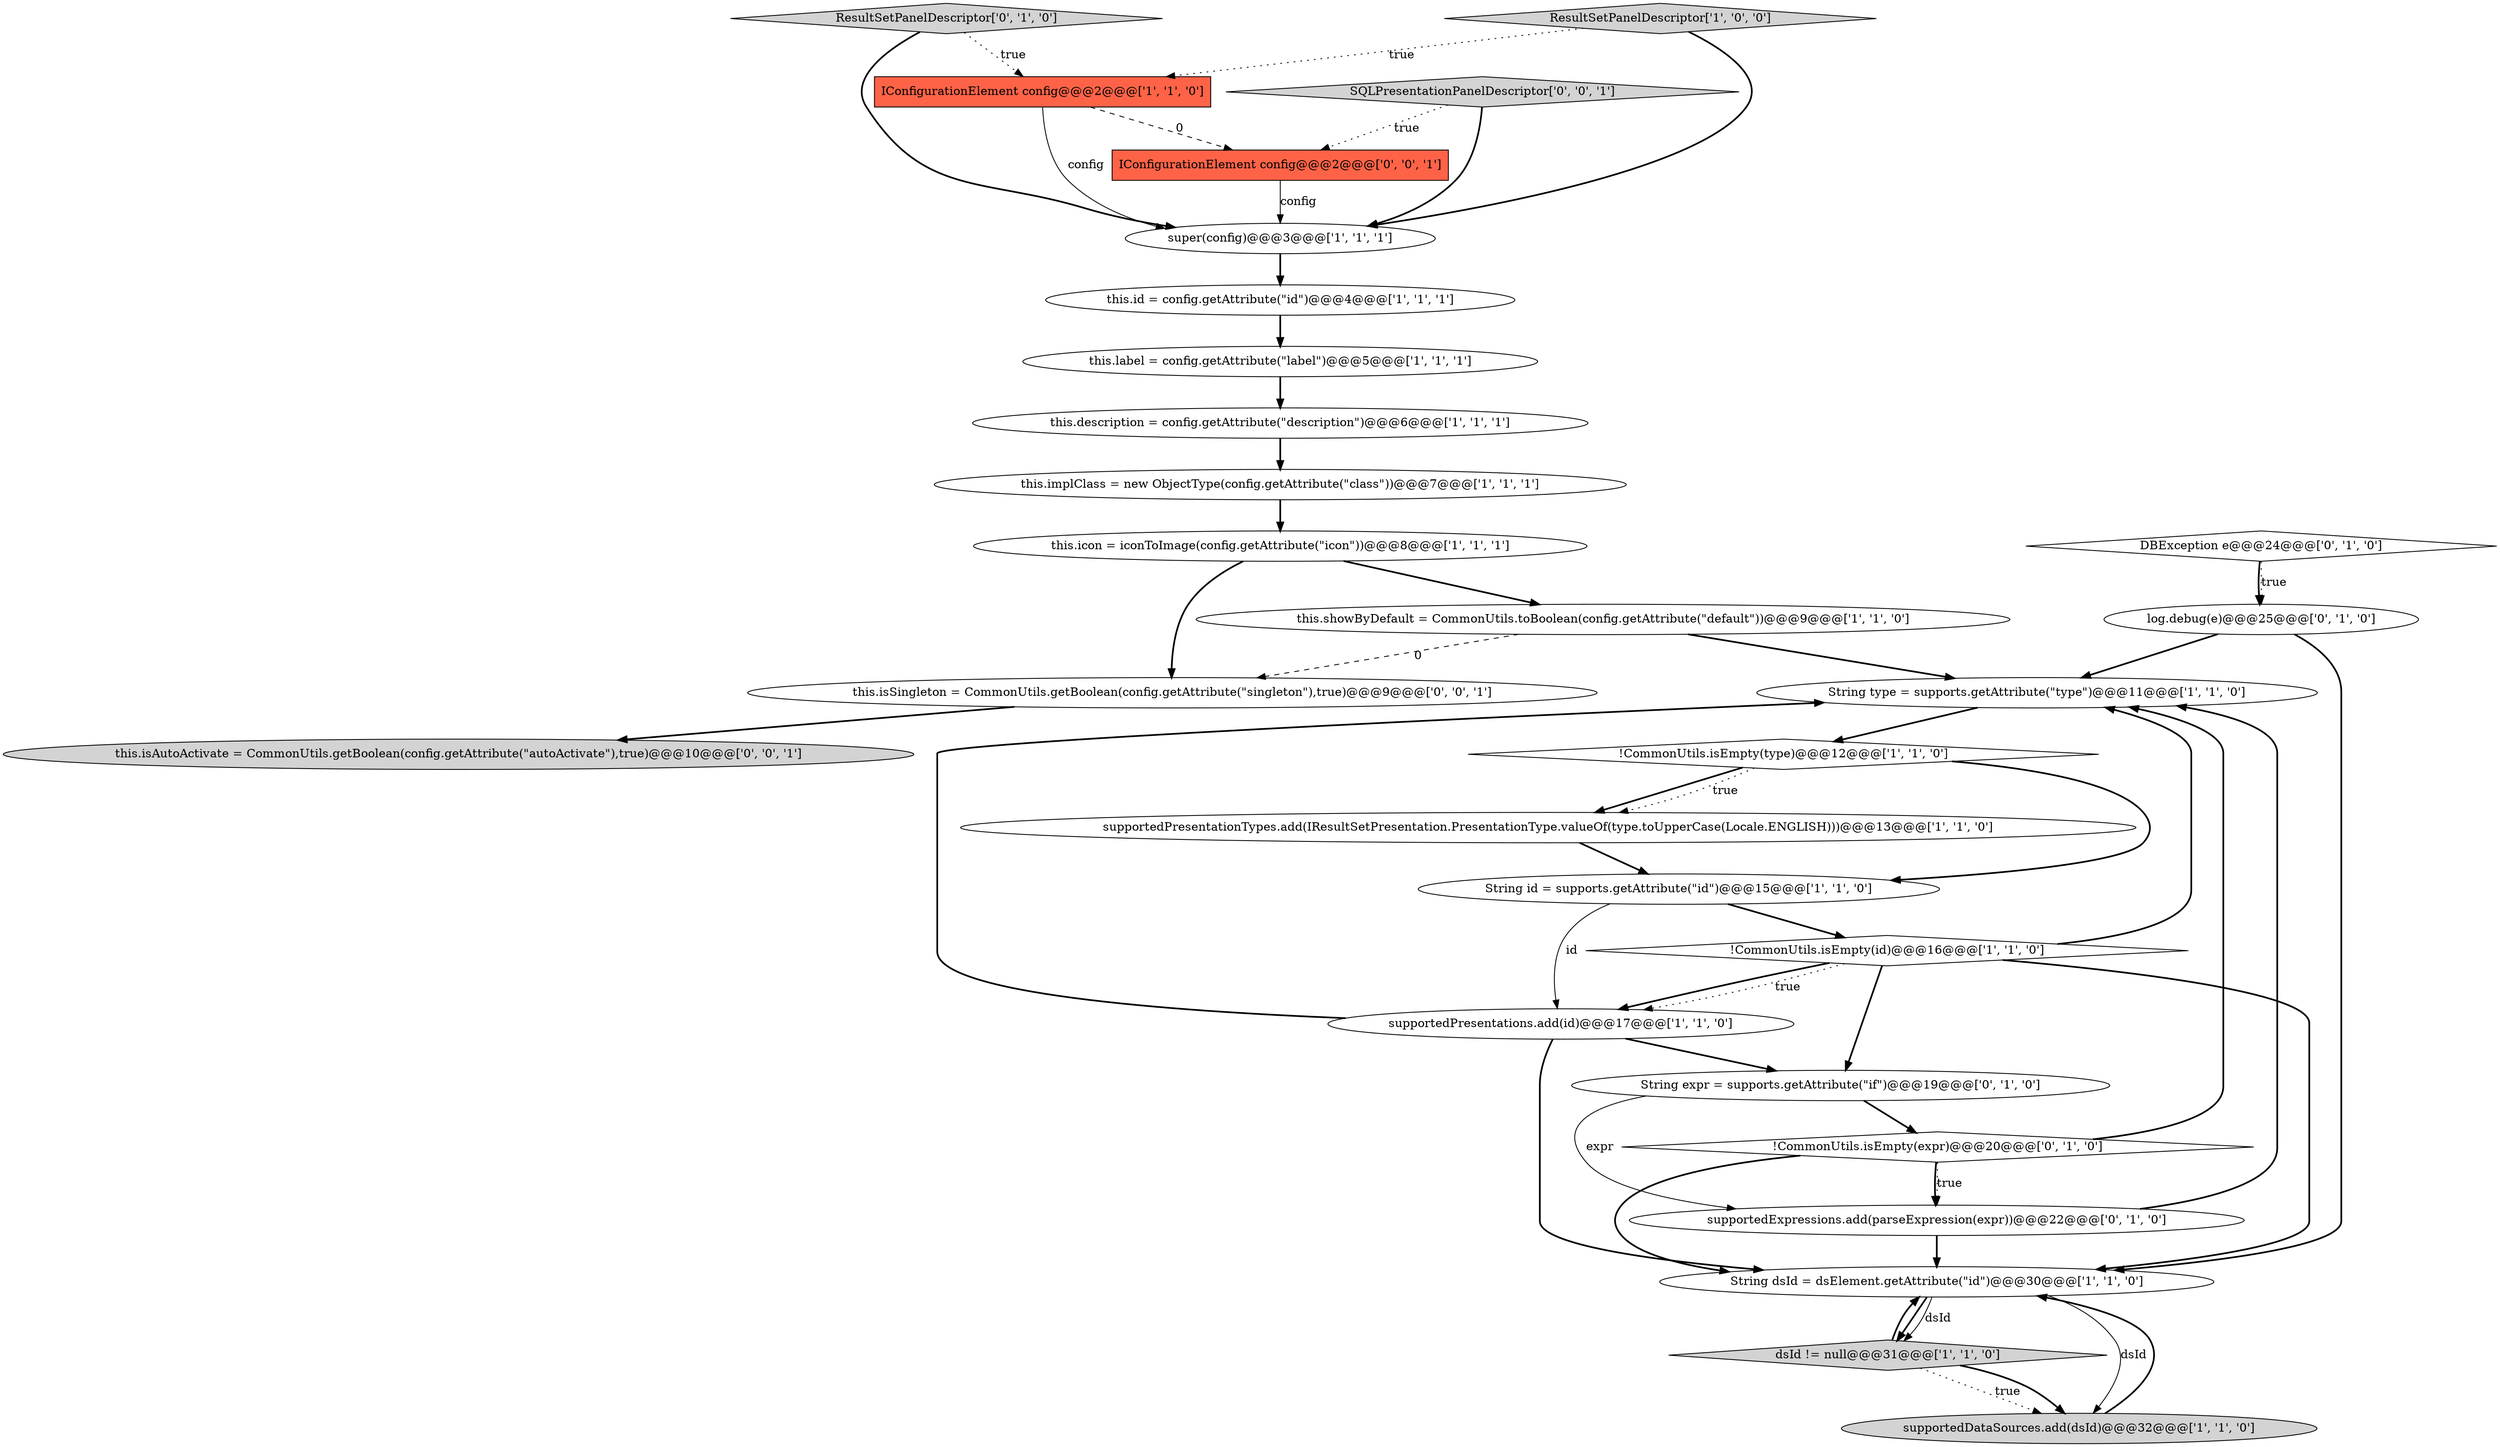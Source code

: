 digraph {
1 [style = filled, label = "this.showByDefault = CommonUtils.toBoolean(config.getAttribute(\"default\"))@@@9@@@['1', '1', '0']", fillcolor = white, shape = ellipse image = "AAA0AAABBB1BBB"];
3 [style = filled, label = "!CommonUtils.isEmpty(type)@@@12@@@['1', '1', '0']", fillcolor = white, shape = diamond image = "AAA0AAABBB1BBB"];
18 [style = filled, label = "ResultSetPanelDescriptor['0', '1', '0']", fillcolor = lightgray, shape = diamond image = "AAA0AAABBB2BBB"];
20 [style = filled, label = "String expr = supports.getAttribute(\"if\")@@@19@@@['0', '1', '0']", fillcolor = white, shape = ellipse image = "AAA1AAABBB2BBB"];
24 [style = filled, label = "this.isSingleton = CommonUtils.getBoolean(config.getAttribute(\"singleton\"),true)@@@9@@@['0', '0', '1']", fillcolor = white, shape = ellipse image = "AAA0AAABBB3BBB"];
14 [style = filled, label = "supportedPresentationTypes.add(IResultSetPresentation.PresentationType.valueOf(type.toUpperCase(Locale.ENGLISH)))@@@13@@@['1', '1', '0']", fillcolor = white, shape = ellipse image = "AAA0AAABBB1BBB"];
15 [style = filled, label = "String type = supports.getAttribute(\"type\")@@@11@@@['1', '1', '0']", fillcolor = white, shape = ellipse image = "AAA0AAABBB1BBB"];
8 [style = filled, label = "this.label = config.getAttribute(\"label\")@@@5@@@['1', '1', '1']", fillcolor = white, shape = ellipse image = "AAA0AAABBB1BBB"];
11 [style = filled, label = "ResultSetPanelDescriptor['1', '0', '0']", fillcolor = lightgray, shape = diamond image = "AAA0AAABBB1BBB"];
19 [style = filled, label = "DBException e@@@24@@@['0', '1', '0']", fillcolor = white, shape = diamond image = "AAA1AAABBB2BBB"];
4 [style = filled, label = "this.implClass = new ObjectType(config.getAttribute(\"class\"))@@@7@@@['1', '1', '1']", fillcolor = white, shape = ellipse image = "AAA0AAABBB1BBB"];
13 [style = filled, label = "super(config)@@@3@@@['1', '1', '1']", fillcolor = white, shape = ellipse image = "AAA0AAABBB1BBB"];
10 [style = filled, label = "String dsId = dsElement.getAttribute(\"id\")@@@30@@@['1', '1', '0']", fillcolor = white, shape = ellipse image = "AAA0AAABBB1BBB"];
25 [style = filled, label = "SQLPresentationPanelDescriptor['0', '0', '1']", fillcolor = lightgray, shape = diamond image = "AAA0AAABBB3BBB"];
0 [style = filled, label = "supportedPresentations.add(id)@@@17@@@['1', '1', '0']", fillcolor = white, shape = ellipse image = "AAA0AAABBB1BBB"];
12 [style = filled, label = "this.icon = iconToImage(config.getAttribute(\"icon\"))@@@8@@@['1', '1', '1']", fillcolor = white, shape = ellipse image = "AAA0AAABBB1BBB"];
9 [style = filled, label = "dsId != null@@@31@@@['1', '1', '0']", fillcolor = lightgray, shape = diamond image = "AAA0AAABBB1BBB"];
16 [style = filled, label = "IConfigurationElement config@@@2@@@['1', '1', '0']", fillcolor = tomato, shape = box image = "AAA0AAABBB1BBB"];
7 [style = filled, label = "this.id = config.getAttribute(\"id\")@@@4@@@['1', '1', '1']", fillcolor = white, shape = ellipse image = "AAA0AAABBB1BBB"];
23 [style = filled, label = "log.debug(e)@@@25@@@['0', '1', '0']", fillcolor = white, shape = ellipse image = "AAA1AAABBB2BBB"];
5 [style = filled, label = "String id = supports.getAttribute(\"id\")@@@15@@@['1', '1', '0']", fillcolor = white, shape = ellipse image = "AAA0AAABBB1BBB"];
22 [style = filled, label = "!CommonUtils.isEmpty(expr)@@@20@@@['0', '1', '0']", fillcolor = white, shape = diamond image = "AAA1AAABBB2BBB"];
27 [style = filled, label = "this.isAutoActivate = CommonUtils.getBoolean(config.getAttribute(\"autoActivate\"),true)@@@10@@@['0', '0', '1']", fillcolor = lightgray, shape = ellipse image = "AAA0AAABBB3BBB"];
2 [style = filled, label = "!CommonUtils.isEmpty(id)@@@16@@@['1', '1', '0']", fillcolor = white, shape = diamond image = "AAA0AAABBB1BBB"];
6 [style = filled, label = "supportedDataSources.add(dsId)@@@32@@@['1', '1', '0']", fillcolor = lightgray, shape = ellipse image = "AAA0AAABBB1BBB"];
26 [style = filled, label = "IConfigurationElement config@@@2@@@['0', '0', '1']", fillcolor = tomato, shape = box image = "AAA0AAABBB3BBB"];
21 [style = filled, label = "supportedExpressions.add(parseExpression(expr))@@@22@@@['0', '1', '0']", fillcolor = white, shape = ellipse image = "AAA1AAABBB2BBB"];
17 [style = filled, label = "this.description = config.getAttribute(\"description\")@@@6@@@['1', '1', '1']", fillcolor = white, shape = ellipse image = "AAA0AAABBB1BBB"];
5->2 [style = bold, label=""];
14->5 [style = bold, label=""];
16->13 [style = solid, label="config"];
1->24 [style = dashed, label="0"];
3->14 [style = bold, label=""];
13->7 [style = bold, label=""];
7->8 [style = bold, label=""];
23->15 [style = bold, label=""];
21->15 [style = bold, label=""];
23->10 [style = bold, label=""];
10->9 [style = bold, label=""];
20->22 [style = bold, label=""];
18->13 [style = bold, label=""];
12->1 [style = bold, label=""];
3->14 [style = dotted, label="true"];
10->9 [style = solid, label="dsId"];
2->10 [style = bold, label=""];
10->6 [style = solid, label="dsId"];
22->15 [style = bold, label=""];
19->23 [style = bold, label=""];
8->17 [style = bold, label=""];
25->26 [style = dotted, label="true"];
3->5 [style = bold, label=""];
21->10 [style = bold, label=""];
12->24 [style = bold, label=""];
9->6 [style = dotted, label="true"];
20->21 [style = solid, label="expr"];
9->6 [style = bold, label=""];
6->10 [style = bold, label=""];
11->16 [style = dotted, label="true"];
17->4 [style = bold, label=""];
0->10 [style = bold, label=""];
19->23 [style = dotted, label="true"];
18->16 [style = dotted, label="true"];
0->20 [style = bold, label=""];
16->26 [style = dashed, label="0"];
0->15 [style = bold, label=""];
2->20 [style = bold, label=""];
25->13 [style = bold, label=""];
11->13 [style = bold, label=""];
4->12 [style = bold, label=""];
1->15 [style = bold, label=""];
15->3 [style = bold, label=""];
9->10 [style = bold, label=""];
2->0 [style = bold, label=""];
22->21 [style = bold, label=""];
24->27 [style = bold, label=""];
2->0 [style = dotted, label="true"];
22->10 [style = bold, label=""];
2->15 [style = bold, label=""];
26->13 [style = solid, label="config"];
5->0 [style = solid, label="id"];
22->21 [style = dotted, label="true"];
}
